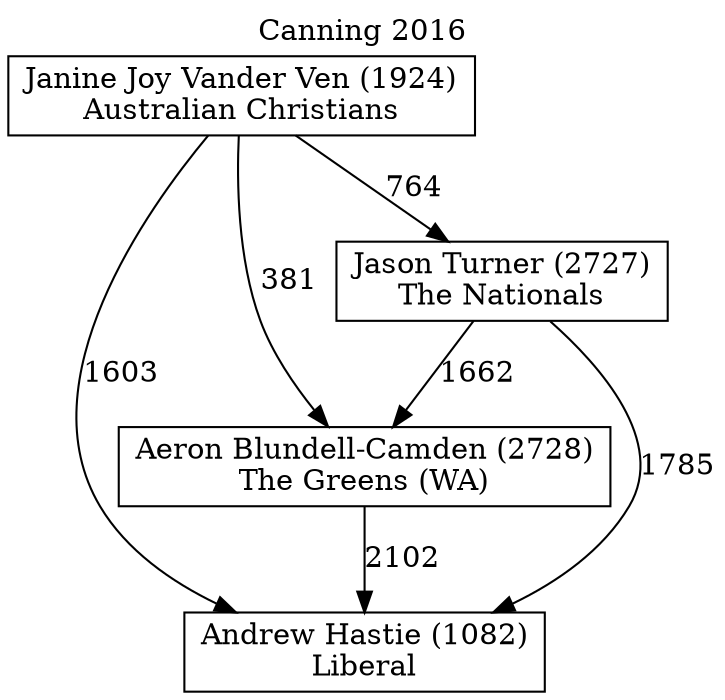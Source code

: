 // House preference flow
digraph "Andrew Hastie (1082)_Canning_2016" {
	graph [label="Canning 2016" labelloc=t mclimit=10]
	node [shape=box]
	"Andrew Hastie (1082)" [label="Andrew Hastie (1082)
Liberal"]
	"Aeron Blundell-Camden (2728)" [label="Aeron Blundell-Camden (2728)
The Greens (WA)"]
	"Jason Turner (2727)" [label="Jason Turner (2727)
The Nationals"]
	"Janine Joy Vander Ven (1924)" [label="Janine Joy Vander Ven (1924)
Australian Christians"]
	"Aeron Blundell-Camden (2728)" -> "Andrew Hastie (1082)" [label=2102]
	"Jason Turner (2727)" -> "Aeron Blundell-Camden (2728)" [label=1662]
	"Janine Joy Vander Ven (1924)" -> "Jason Turner (2727)" [label=764]
	"Jason Turner (2727)" -> "Andrew Hastie (1082)" [label=1785]
	"Janine Joy Vander Ven (1924)" -> "Andrew Hastie (1082)" [label=1603]
	"Janine Joy Vander Ven (1924)" -> "Aeron Blundell-Camden (2728)" [label=381]
}
